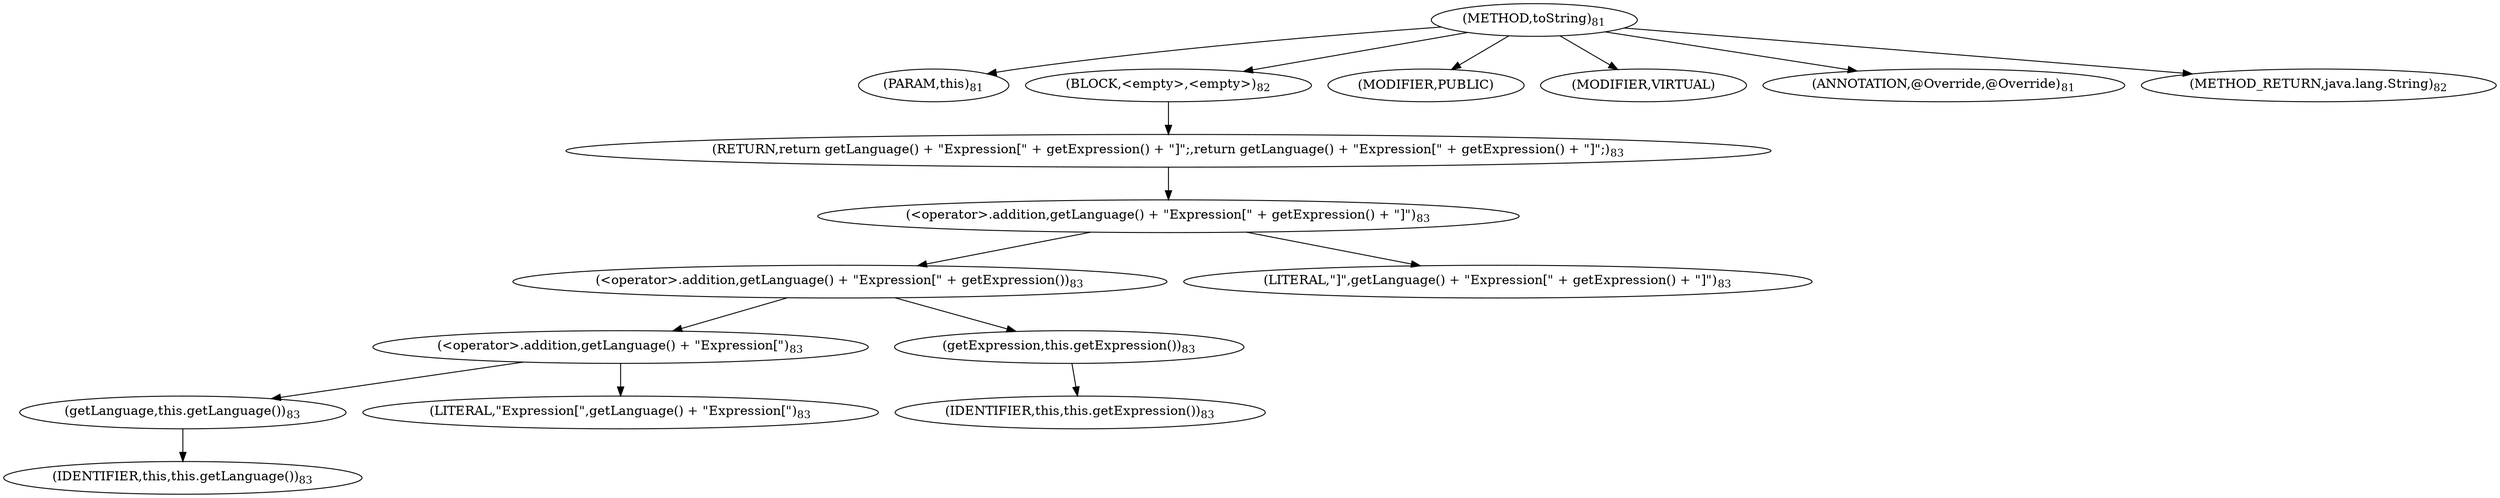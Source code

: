 digraph "toString" {  
"134" [label = <(METHOD,toString)<SUB>81</SUB>> ]
"12" [label = <(PARAM,this)<SUB>81</SUB>> ]
"135" [label = <(BLOCK,&lt;empty&gt;,&lt;empty&gt;)<SUB>82</SUB>> ]
"136" [label = <(RETURN,return getLanguage() + &quot;Expression[&quot; + getExpression() + &quot;]&quot;;,return getLanguage() + &quot;Expression[&quot; + getExpression() + &quot;]&quot;;)<SUB>83</SUB>> ]
"137" [label = <(&lt;operator&gt;.addition,getLanguage() + &quot;Expression[&quot; + getExpression() + &quot;]&quot;)<SUB>83</SUB>> ]
"138" [label = <(&lt;operator&gt;.addition,getLanguage() + &quot;Expression[&quot; + getExpression())<SUB>83</SUB>> ]
"139" [label = <(&lt;operator&gt;.addition,getLanguage() + &quot;Expression[&quot;)<SUB>83</SUB>> ]
"140" [label = <(getLanguage,this.getLanguage())<SUB>83</SUB>> ]
"11" [label = <(IDENTIFIER,this,this.getLanguage())<SUB>83</SUB>> ]
"141" [label = <(LITERAL,&quot;Expression[&quot;,getLanguage() + &quot;Expression[&quot;)<SUB>83</SUB>> ]
"142" [label = <(getExpression,this.getExpression())<SUB>83</SUB>> ]
"13" [label = <(IDENTIFIER,this,this.getExpression())<SUB>83</SUB>> ]
"143" [label = <(LITERAL,&quot;]&quot;,getLanguage() + &quot;Expression[&quot; + getExpression() + &quot;]&quot;)<SUB>83</SUB>> ]
"144" [label = <(MODIFIER,PUBLIC)> ]
"145" [label = <(MODIFIER,VIRTUAL)> ]
"146" [label = <(ANNOTATION,@Override,@Override)<SUB>81</SUB>> ]
"147" [label = <(METHOD_RETURN,java.lang.String)<SUB>82</SUB>> ]
  "134" -> "12" 
  "134" -> "135" 
  "134" -> "144" 
  "134" -> "145" 
  "134" -> "146" 
  "134" -> "147" 
  "135" -> "136" 
  "136" -> "137" 
  "137" -> "138" 
  "137" -> "143" 
  "138" -> "139" 
  "138" -> "142" 
  "139" -> "140" 
  "139" -> "141" 
  "140" -> "11" 
  "142" -> "13" 
}
